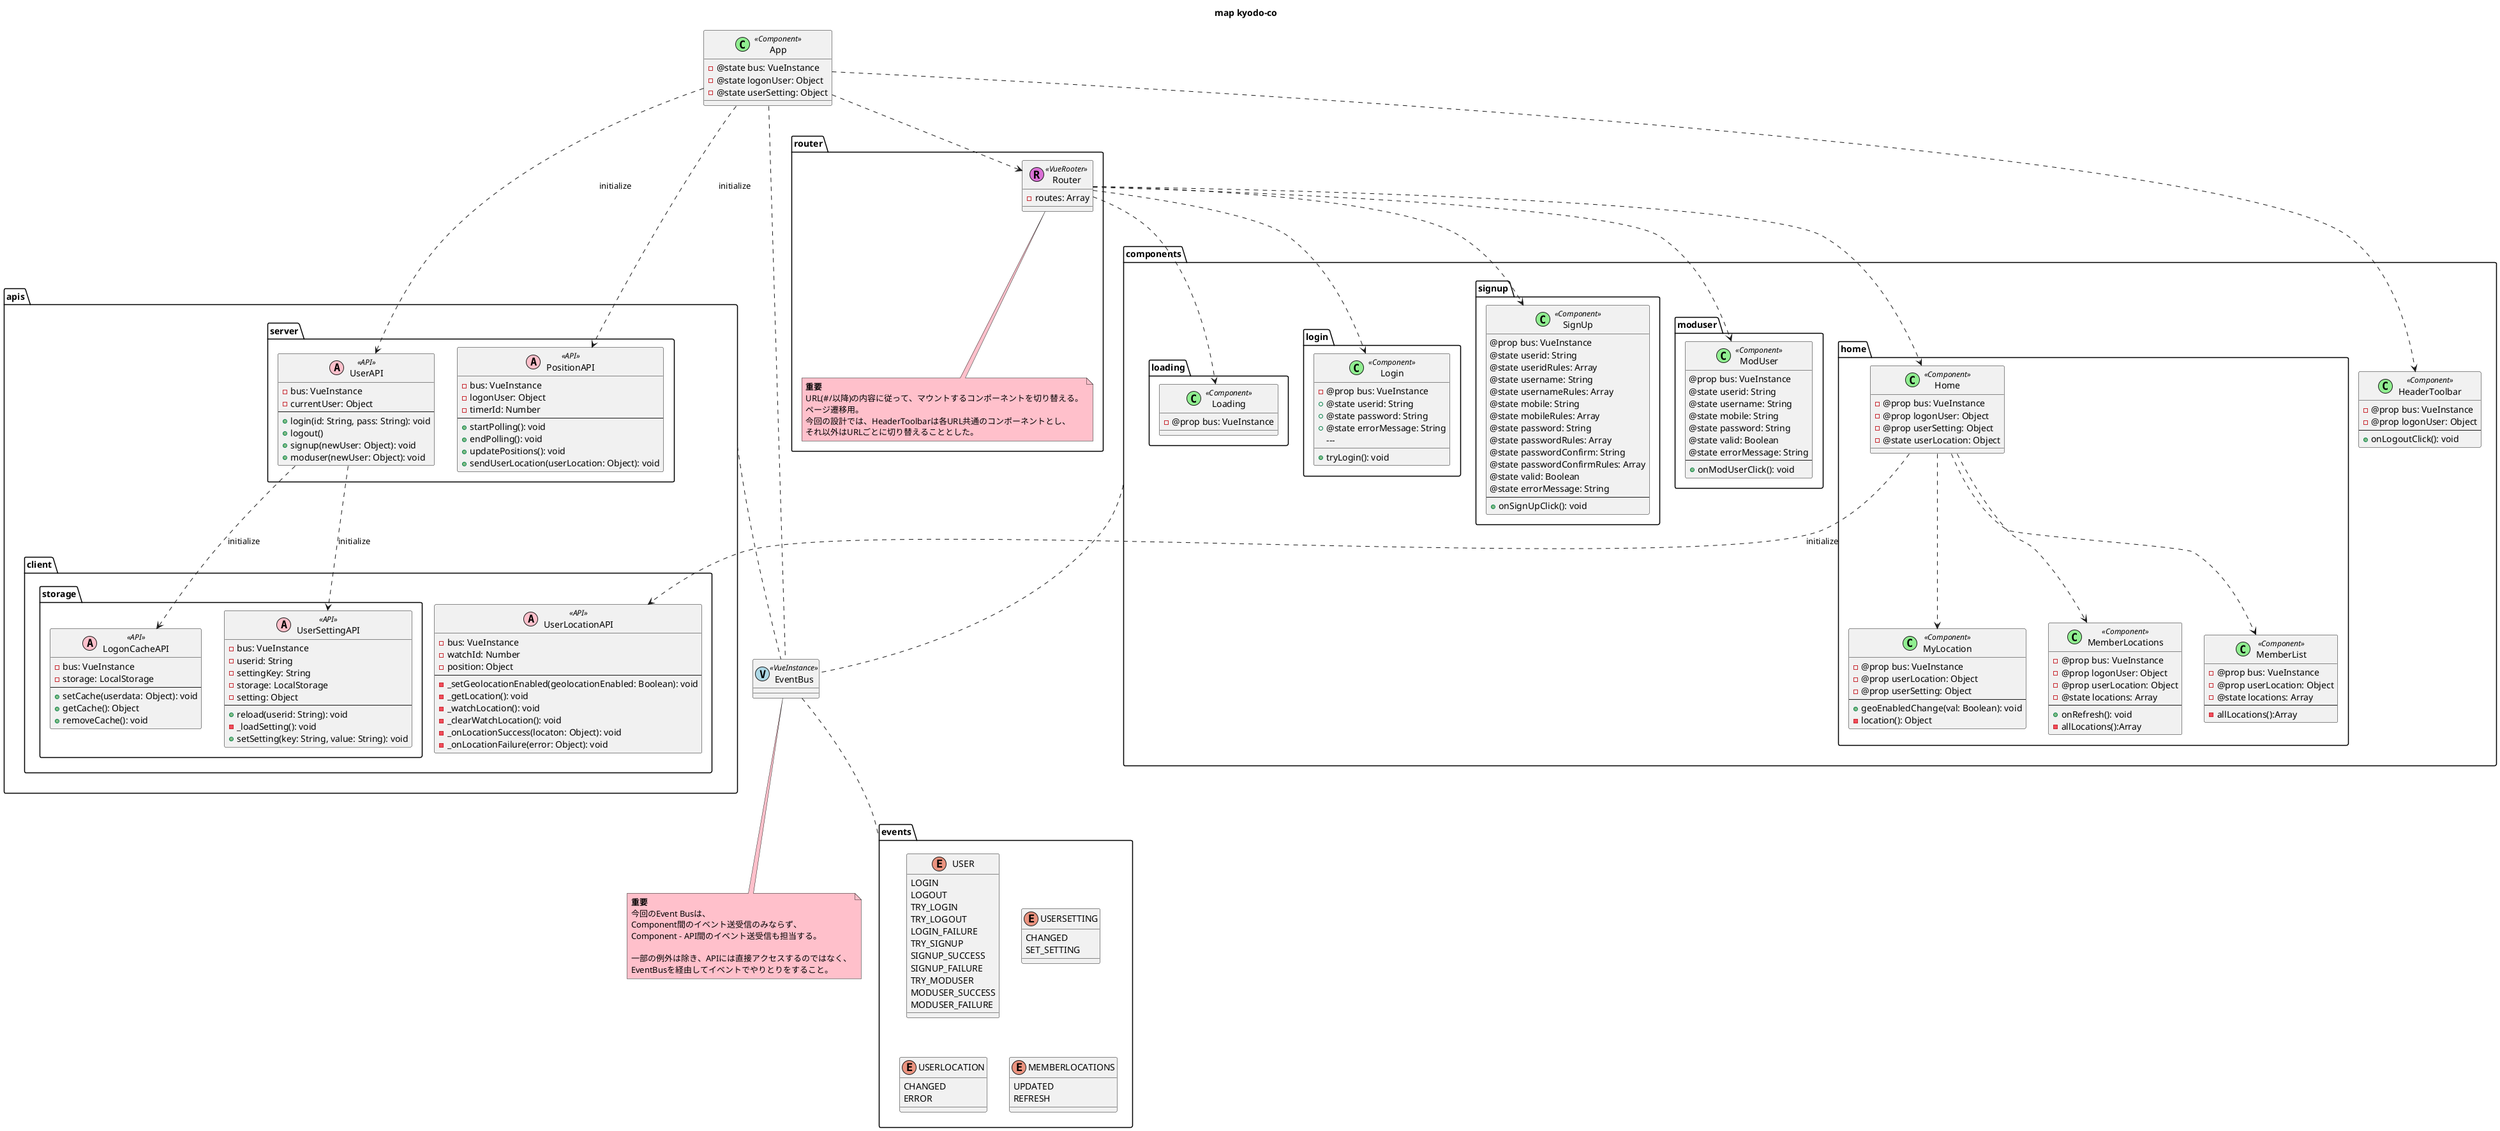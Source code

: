 @startuml
title map kyodo-co
class App <<(C,lightgreen) Component>>{
- @state bus: VueInstance
- @state logonUser: Object
- @state userSetting: Object
 
}

package router{
   class Router<<(R,orchid) VueRooter>>{
      - routes: Array
   }
   note as NoteRouter #pink
   <b>重要</b>
   URL(#/以降)の内容に従って、マウントするコンポーネントを切り替える。
   ページ遷移用。
   今回の設計では、HeaderToolbarは各URL共通のコンポーネントとし、
   それ以外はURLごとに切り替えることとした。
   end note
   
   Router .. NoteRouter
}


package components{
   class HeaderToolbar<<(C,lightgreen) Component>>{
      - @prop bus: VueInstance
      - @prop logonUser: Object
      ---
      + onLogoutClick(): void
   }

   package home{
      class Home<<(C,lightgreen) Component>>{
        - @prop bus: VueInstance
        - @prop logonUser: Object
        - @prop userSetting: Object
        - @state userLocation: Object
      }
      class MyLocation<<(C,lightgreen) Component>>{
         - @prop bus: VueInstance
         - @prop userLocation: Object
         - @prop userSetting: Object
         ----
         + geoEnabledChange(val: Boolean): void
         -  location(): Object
      }
      class  MemberLocations<<(C,lightgreen) Component>>{
          - @prop bus: VueInstance
          - @prop logonUser: Object
          - @prop userLocation: Object
          - @state locations: Array
          ---
          + onRefresh(): void
          - allLocations():Array
      }
      class MemberList<<(C,lightgreen) Component>>{
         - @prop bus: VueInstance
         - @prop userLocation: Object
         - @state locations: Array
         ----
         - allLocations():Array
      }
   }
   package loading{
      class Loading<<(C,lightgreen) Component>>{
           - @prop bus: VueInstance
      }
   }
   package login{
      class Login<<(C,lightgreen) Component>>{
          - @prop bus: VueInstance
          + @state userid: String
          + @state password: String
          + @state errorMessage: String
          --- 
          + tryLogin(): void
      }
   }
   package signup{
       class SignUp<<(C,lightgreen) Component>>{
         @prop bus: VueInstance
         @state userid: String
         @state useridRules: Array
         @state username: String
         @state usernameRules: Array
         @state mobile: String
         @state mobileRules: Array
         @state password: String
         @state passwordRules: Array
         @state passwordConfirm: String
         @state passwordConfirmRules: Array
         @state valid: Boolean
         @state errorMessage: String
         ---
         + onSignUpClick(): void
      }
   }
   package moduser{
       class ModUser<<(C,lightgreen) Component>>{
         @prop bus: VueInstance
         @state userid: String
         @state username: String
         @state mobile: String
         @state password: String
         @state valid: Boolean
         @state errorMessage: String
         ---
         + onModUserClick(): void
      }
   }
}

package apis{
   package client{
      class UserLocationAPI<<(A,pink) API>>{
        - bus: VueInstance
        - watchId: Number
        - position: Object
        ---
        - _setGeolocationEnabled(geolocationEnabled: Boolean): void
        - _getLocation(): void
        - _watchLocation(): void
        - _clearWatchLocation(): void
        - _onLocationSuccess(locaton: Object): void
        - _onLocationFailure(error: Object): void
      }
      package storage{
         class LogonCacheAPI<<(A,pink) API>>{
          - bus: VueInstance
          - storage: LocalStorage
          ---
          + setCache(userdata: Object): void
          + getCache(): Object
          + removeCache(): void
         }
         class UserSettingAPI<<(A,pink) API>>{
          - bus: VueInstance
          - userid: String
          - settingKey: String
          - storage: LocalStorage
          - setting: Object
          ---
          + reload(userid: String): void
          - _loadSetting(): void
          + setSetting(key: String, value: String): void
         }
      }
   }
   package server{
      class UserAPI<<(A,pink) API>>{
        - bus: VueInstance
        - currentUser: Object
        ---
        + login(id: String, pass: String): void
        + logout()
        + signup(newUser: Object): void
        + moduser(newUser: Object): void
      }
      class PositionAPI<<(A,pink) API>>{
        - bus: VueInstance
        - logonUser: Object
        - timerId: Number
        ---
        + startPolling(): void
        + endPolling(): void
        + updatePositions(): void
        + sendUserLocation(userLocation: Object): void
      }
   }
}

package events{
   enum USER{
      LOGIN
      LOGOUT
      TRY_LOGIN
      TRY_LOGOUT
      LOGIN_FAILURE
      TRY_SIGNUP
      SIGNUP_SUCCESS
      SIGNUP_FAILURE
      TRY_MODUSER
      MODUSER_SUCCESS
      MODUSER_FAILURE
   }
   enum USERSETTING{
     CHANGED
     SET_SETTING
   }
   enum USERLOCATION{
      CHANGED
      ERROR
   }
   enum MEMBERLOCATIONS{
      UPDATED
      REFRESH
   }
}

class EventBus<<(V,lightblue) VueInstance>>{

}

note as NoteEventBus#pink
<b>重要</b>
今回のEvent Busは、
Component間のイベント送受信のみならず、
Component - API間のイベント送受信も担当する。

一部の例外は除き、APIには直接アクセスするのではなく、
EventBusを経由してイベントでやりとりをすること。
end note

EventBus .. NoteEventBus

App .down.> HeaderToolbar
App .down.> Router
App ..> UserAPI : initialize
App ..> PositionAPI : initialize
App .down. EventBus

Router .down.> Loading
Router .down.> Login
Router .down.> SignUp
Router .down.> ModUser
Router .down.> Home

Home .down.> MyLocation
Home .down.> MemberLocations
Home .down.> MemberList
Home ..> UserLocationAPI : initialize


UserAPI ..> UserSettingAPI : initialize
UserAPI ..> LogonCacheAPI : initialize

components .. EventBus
apis .right. EventBus
events .up. EventBus
@enduml
